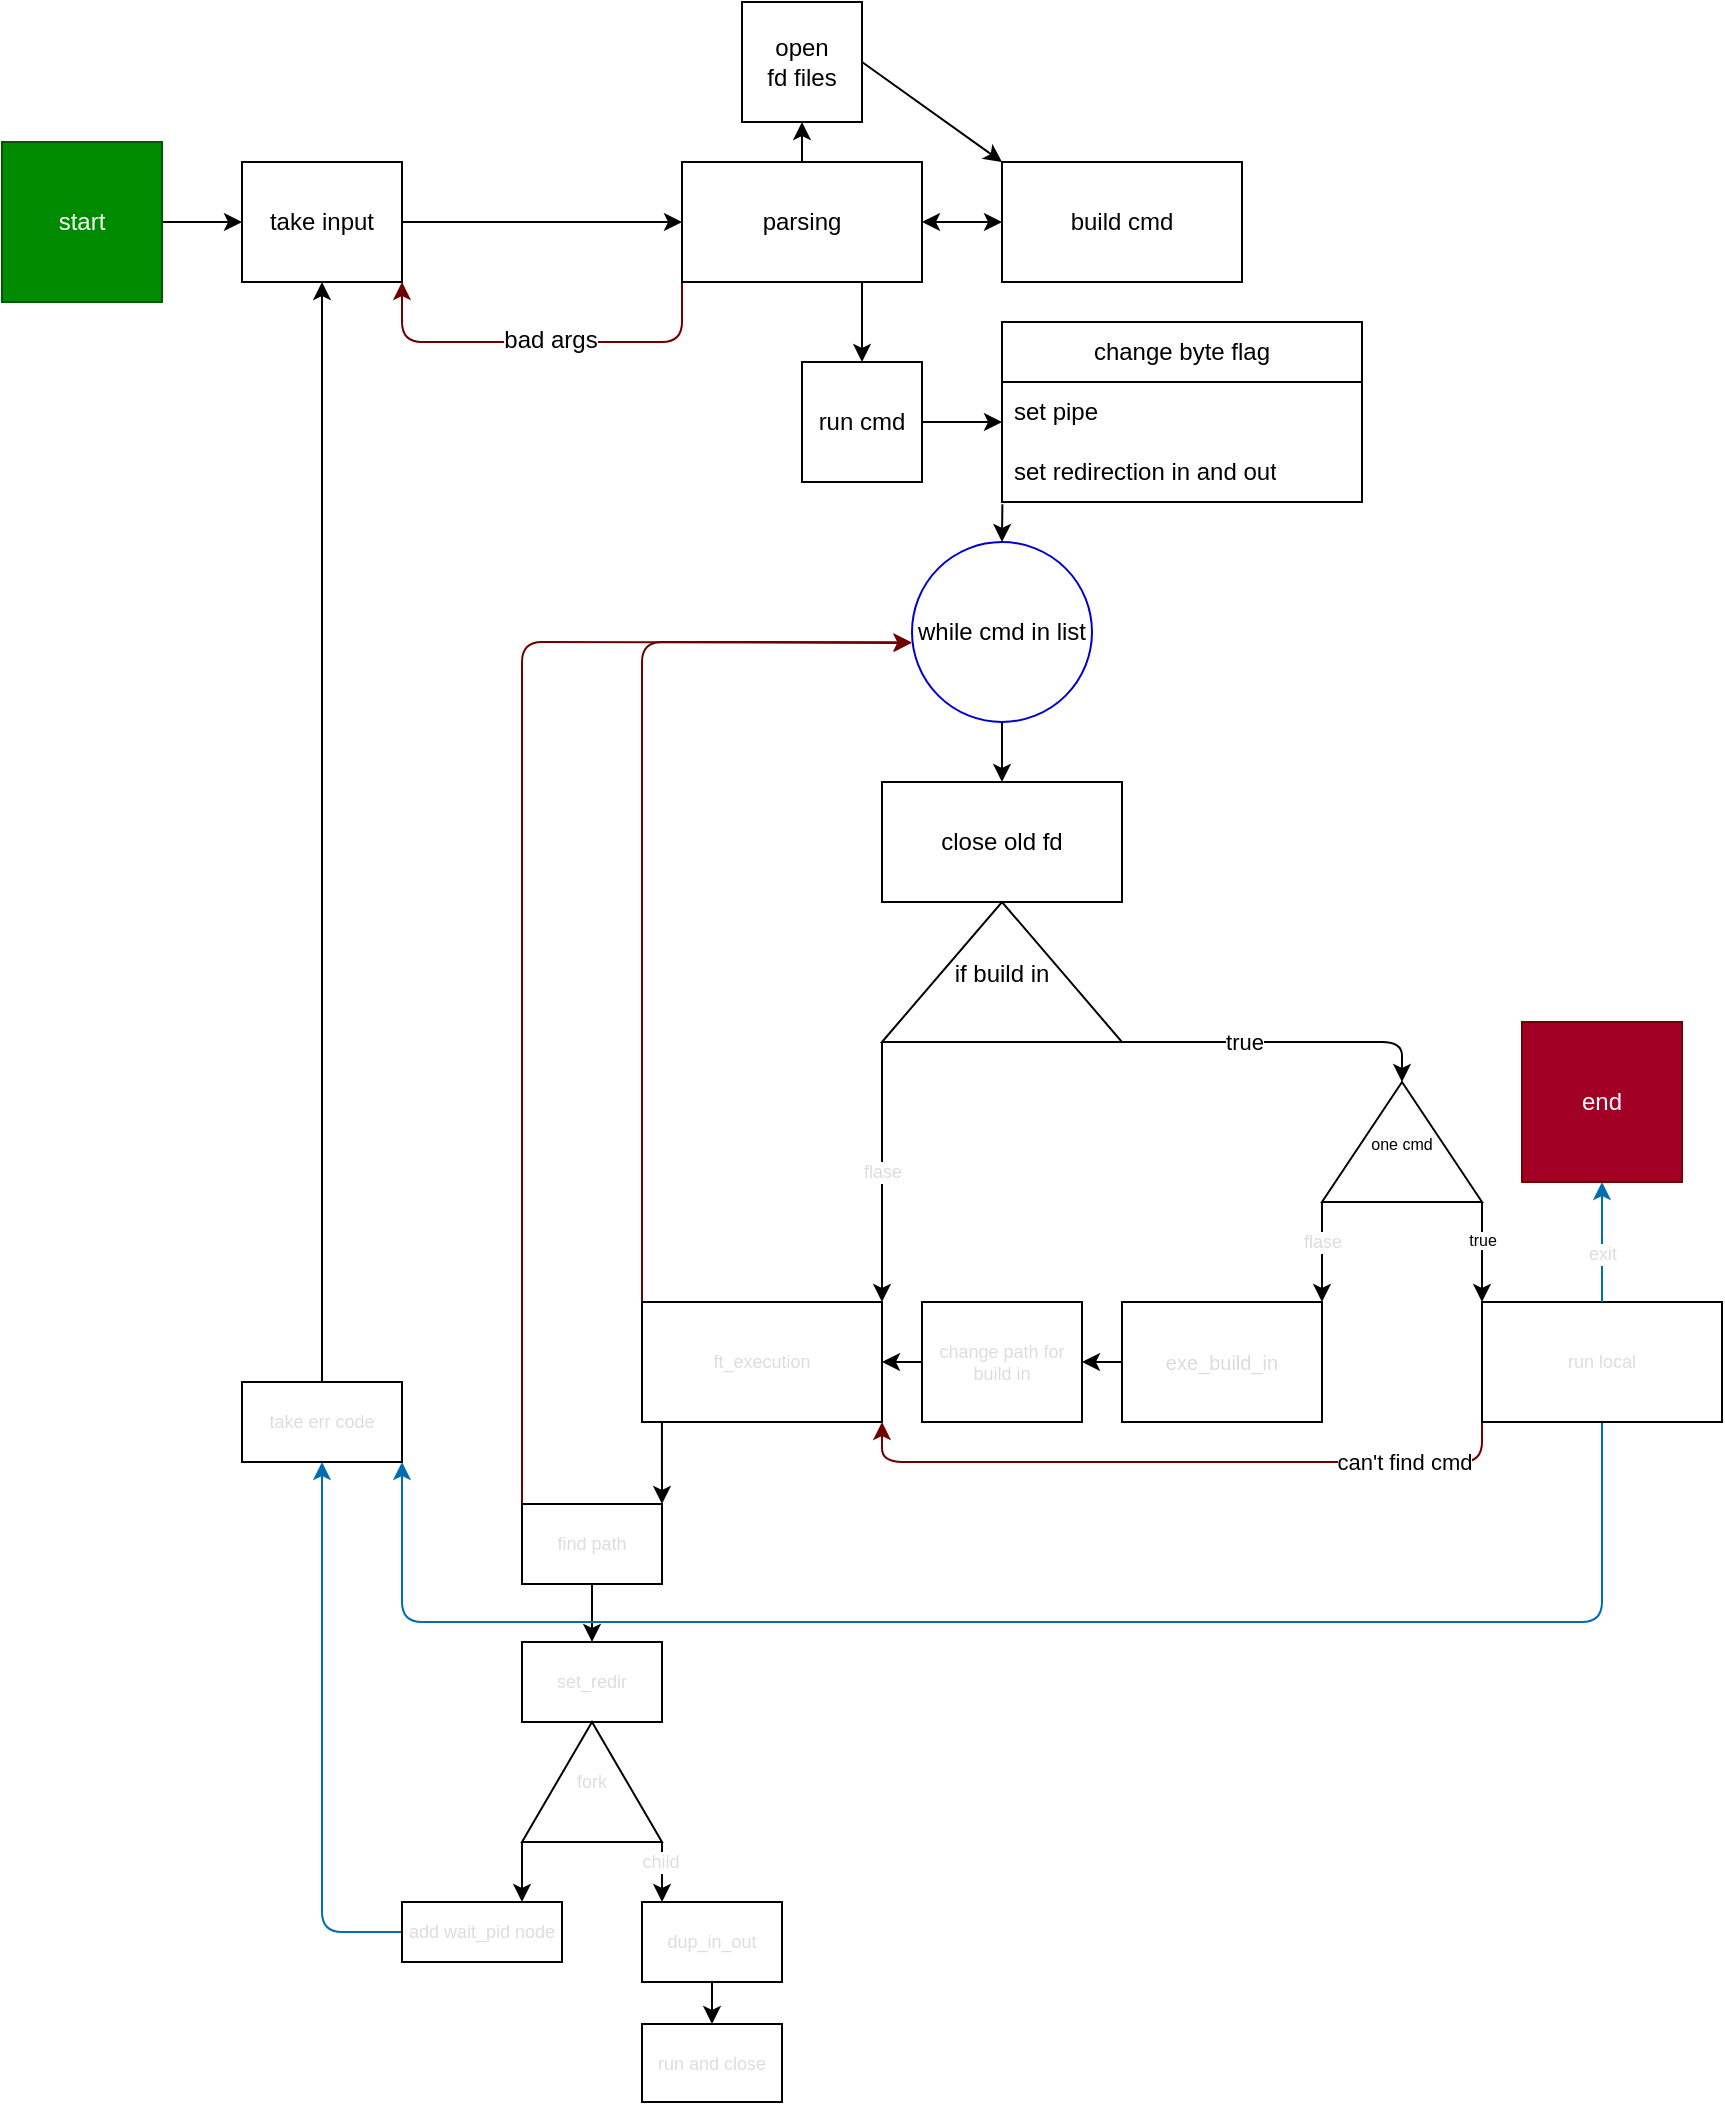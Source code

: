 <mxfile>
    <diagram id="g02yZPYnZc3DpvQOZKdE" name="code">
        <mxGraphModel dx="1401" dy="425" grid="1" gridSize="10" guides="1" tooltips="1" connect="1" arrows="1" fold="1" page="1" pageScale="1" pageWidth="3000" pageHeight="3000" background="none" math="0" shadow="0">
            <root>
                <mxCell id="0"/>
                <mxCell id="1" parent="0"/>
                <mxCell id="10" style="edgeStyle=none;html=1;entryX=0.5;entryY=1;entryDx=0;entryDy=0;exitX=0.5;exitY=0;exitDx=0;exitDy=0;" parent="1" source="2" target="6" edge="1">
                    <mxGeometry relative="1" as="geometry">
                        <mxPoint x="830" y="270" as="sourcePoint"/>
                    </mxGeometry>
                </mxCell>
                <mxCell id="84" style="edgeStyle=none;html=1;exitX=0;exitY=1;exitDx=0;exitDy=0;entryX=1;entryY=1;entryDx=0;entryDy=0;fillColor=#a20025;strokeColor=#6F0000;" parent="1" source="2" target="83" edge="1">
                    <mxGeometry relative="1" as="geometry">
                        <mxPoint x="680" y="400" as="targetPoint"/>
                        <Array as="points">
                            <mxPoint x="740" y="380"/>
                            <mxPoint x="600" y="380"/>
                        </Array>
                    </mxGeometry>
                </mxCell>
                <mxCell id="85" value="bad args" style="edgeLabel;html=1;align=center;verticalAlign=middle;resizable=0;points=[];fontSize=12;fontFamily=Helvetica;fontColor=default;" parent="84" vertex="1" connectable="0">
                    <mxGeometry x="-0.036" y="-1" relative="1" as="geometry">
                        <mxPoint as="offset"/>
                    </mxGeometry>
                </mxCell>
                <mxCell id="2" value="parsing" style="rounded=0;whiteSpace=wrap;html=1;fontStyle=0;" parent="1" vertex="1">
                    <mxGeometry x="740" y="290" width="120" height="60" as="geometry"/>
                </mxCell>
                <mxCell id="4" value="build cmd" style="rounded=0;whiteSpace=wrap;html=1;" parent="1" vertex="1">
                    <mxGeometry x="900" y="290" width="120" height="60" as="geometry"/>
                </mxCell>
                <mxCell id="6" value="open&lt;br&gt;fd files" style="whiteSpace=wrap;html=1;aspect=fixed;" parent="1" vertex="1">
                    <mxGeometry x="770" y="210" width="60" height="60" as="geometry"/>
                </mxCell>
                <mxCell id="8" value="" style="endArrow=classic;html=1;exitX=1;exitY=0.5;exitDx=0;exitDy=0;entryX=0;entryY=0;entryDx=0;entryDy=0;" parent="1" source="6" target="4" edge="1">
                    <mxGeometry width="50" height="50" relative="1" as="geometry">
                        <mxPoint x="892" y="301" as="sourcePoint"/>
                        <mxPoint x="942" y="251" as="targetPoint"/>
                    </mxGeometry>
                </mxCell>
                <mxCell id="13" value="run cmd" style="whiteSpace=wrap;html=1;aspect=fixed;" parent="1" vertex="1">
                    <mxGeometry x="800" y="390" width="60" height="60" as="geometry"/>
                </mxCell>
                <mxCell id="16" value="change byte flag" style="swimlane;fontStyle=0;childLayout=stackLayout;horizontal=1;startSize=30;horizontalStack=0;resizeParent=1;resizeParentMax=0;resizeLast=0;collapsible=1;marginBottom=0;whiteSpace=wrap;html=1;" parent="1" vertex="1">
                    <mxGeometry x="900" y="370" width="180" height="90" as="geometry"/>
                </mxCell>
                <mxCell id="17" value="set pipe" style="text;strokeColor=none;fillColor=none;align=left;verticalAlign=middle;spacingLeft=4;spacingRight=4;overflow=hidden;points=[[0,0.5],[1,0.5]];portConstraint=eastwest;rotatable=0;whiteSpace=wrap;html=1;" parent="16" vertex="1">
                    <mxGeometry y="30" width="180" height="30" as="geometry"/>
                </mxCell>
                <mxCell id="19" value="set redirection in and out" style="text;strokeColor=none;fillColor=none;align=left;verticalAlign=middle;spacingLeft=4;spacingRight=4;overflow=hidden;points=[[0,0.5],[1,0.5]];portConstraint=eastwest;rotatable=0;whiteSpace=wrap;html=1;" parent="16" vertex="1">
                    <mxGeometry y="60" width="180" height="30" as="geometry"/>
                </mxCell>
                <mxCell id="60" style="edgeStyle=none;html=1;exitX=0.5;exitY=1;exitDx=0;exitDy=0;entryX=0.5;entryY=0;entryDx=0;entryDy=0;fontSize=9;fontColor=#DDDDDD;" parent="1" source="20" target="22" edge="1">
                    <mxGeometry relative="1" as="geometry"/>
                </mxCell>
                <mxCell id="20" value="while cmd in list" style="ellipse;whiteSpace=wrap;html=1;aspect=fixed;labelBorderColor=none;shadow=0;strokeColor=#0000CC;" parent="1" vertex="1">
                    <mxGeometry x="855" y="480" width="90" height="90" as="geometry"/>
                </mxCell>
                <mxCell id="22" value="close old fd" style="rounded=0;whiteSpace=wrap;html=1;" parent="1" vertex="1">
                    <mxGeometry x="840" y="600" width="120" height="60" as="geometry"/>
                </mxCell>
                <mxCell id="24" value="" style="endArrow=classic;html=1;exitX=0.001;exitY=1.038;exitDx=0;exitDy=0;exitPerimeter=0;entryX=0.5;entryY=0;entryDx=0;entryDy=0;" parent="1" source="19" target="20" edge="1">
                    <mxGeometry width="50" height="50" relative="1" as="geometry">
                        <mxPoint x="1072" y="531" as="sourcePoint"/>
                        <mxPoint x="1014" y="531" as="targetPoint"/>
                    </mxGeometry>
                </mxCell>
                <mxCell id="25" value="&lt;p style=&quot;line-height: 0%;&quot;&gt;if build in&lt;/p&gt;" style="triangle;whiteSpace=wrap;html=1;rotation=0;direction=north;" parent="1" vertex="1">
                    <mxGeometry x="840" y="660" width="120" height="70" as="geometry"/>
                </mxCell>
                <mxCell id="27" value="&lt;font size=&quot;1&quot; color=&quot;#dcdcdc&quot;&gt;exe_build_in&lt;/font&gt;" style="rounded=0;whiteSpace=wrap;html=1;" parent="1" vertex="1">
                    <mxGeometry x="960" y="860" width="100" height="60" as="geometry"/>
                </mxCell>
                <mxCell id="31" value="" style="endArrow=classic;html=1;exitX=0;exitY=1.003;exitDx=0;exitDy=0;exitPerimeter=0;entryX=0;entryY=0.5;entryDx=0;entryDy=0;" parent="1" source="25" target="108" edge="1">
                    <mxGeometry relative="1" as="geometry">
                        <mxPoint x="952" y="741" as="sourcePoint"/>
                        <mxPoint x="1080" y="730" as="targetPoint"/>
                        <Array as="points">
                            <mxPoint x="1100" y="730"/>
                        </Array>
                    </mxGeometry>
                </mxCell>
                <mxCell id="32" value="true" style="edgeLabel;resizable=0;html=1;align=center;verticalAlign=middle;" parent="31" connectable="0" vertex="1">
                    <mxGeometry relative="1" as="geometry">
                        <mxPoint x="-20" as="offset"/>
                    </mxGeometry>
                </mxCell>
                <mxCell id="33" value="" style="endArrow=classic;html=1;fontSize=9;fontColor=#DCDCDC;entryX=1;entryY=0;entryDx=0;entryDy=0;exitX=0;exitY=0;exitDx=0;exitDy=0;exitPerimeter=0;" parent="1" source="25" target="39" edge="1">
                    <mxGeometry relative="1" as="geometry">
                        <mxPoint x="840" y="840" as="sourcePoint"/>
                        <mxPoint x="800" y="790" as="targetPoint"/>
                    </mxGeometry>
                </mxCell>
                <mxCell id="34" value="flase" style="edgeLabel;resizable=0;html=1;align=center;verticalAlign=middle;fontSize=9;fontColor=#DCDCDC;" parent="33" connectable="0" vertex="1">
                    <mxGeometry relative="1" as="geometry"/>
                </mxCell>
                <mxCell id="36" value="" style="endArrow=classic;html=1;fontSize=9;fontColor=#DCDCDC;exitX=1;exitY=0.5;exitDx=0;exitDy=0;entryX=0;entryY=0.667;entryDx=0;entryDy=0;entryPerimeter=0;" parent="1" source="13" target="17" edge="1">
                    <mxGeometry width="50" height="50" relative="1" as="geometry">
                        <mxPoint x="882" y="471" as="sourcePoint"/>
                        <mxPoint x="890" y="420" as="targetPoint"/>
                    </mxGeometry>
                </mxCell>
                <mxCell id="37" value="" style="endArrow=classic;html=1;fontSize=9;fontColor=#DCDCDC;entryX=0.5;entryY=0;entryDx=0;entryDy=0;exitX=0.75;exitY=1;exitDx=0;exitDy=0;" parent="1" source="2" target="13" edge="1">
                    <mxGeometry width="50" height="50" relative="1" as="geometry">
                        <mxPoint x="830" y="350" as="sourcePoint"/>
                        <mxPoint x="842" y="351" as="targetPoint"/>
                    </mxGeometry>
                </mxCell>
                <mxCell id="38" value="" style="endArrow=classic;startArrow=classic;html=1;fontSize=9;fontColor=#DCDCDC;exitX=1;exitY=0.5;exitDx=0;exitDy=0;entryX=0;entryY=0.5;entryDx=0;entryDy=0;" parent="1" source="2" target="4" edge="1">
                    <mxGeometry width="50" height="50" relative="1" as="geometry">
                        <mxPoint x="882" y="371" as="sourcePoint"/>
                        <mxPoint x="932" y="321" as="targetPoint"/>
                    </mxGeometry>
                </mxCell>
                <mxCell id="39" value="&lt;font color=&quot;#dddddd&quot;&gt;ft_execution&lt;/font&gt;" style="rounded=0;whiteSpace=wrap;html=1;fontSize=9;fontColor=#DCDCDC;" parent="1" vertex="1">
                    <mxGeometry x="720" y="860" width="120" height="60" as="geometry"/>
                </mxCell>
                <mxCell id="71" style="edgeStyle=none;html=1;exitX=0;exitY=0;exitDx=0;exitDy=0;fillColor=#a20025;strokeColor=#6F0000;entryX=-0.001;entryY=0.561;entryDx=0;entryDy=0;entryPerimeter=0;" parent="1" source="40" target="20" edge="1">
                    <mxGeometry relative="1" as="geometry">
                        <mxPoint x="840" y="530" as="targetPoint"/>
                        <Array as="points">
                            <mxPoint x="660" y="530"/>
                        </Array>
                    </mxGeometry>
                </mxCell>
                <mxCell id="40" value="find path" style="rounded=0;whiteSpace=wrap;html=1;fontSize=9;fontColor=#DDDDDD;" parent="1" vertex="1">
                    <mxGeometry x="660" y="961" width="70" height="40" as="geometry"/>
                </mxCell>
                <mxCell id="41" value="" style="endArrow=classic;html=1;fontSize=9;fontColor=#DDDDDD;entryX=1;entryY=0;entryDx=0;entryDy=0;exitX=0.083;exitY=1;exitDx=0;exitDy=0;exitPerimeter=0;" parent="1" source="39" target="40" edge="1">
                    <mxGeometry width="50" height="50" relative="1" as="geometry">
                        <mxPoint x="740" y="930" as="sourcePoint"/>
                        <mxPoint x="712" y="941" as="targetPoint"/>
                    </mxGeometry>
                </mxCell>
                <mxCell id="45" value="set_redir" style="rounded=0;whiteSpace=wrap;html=1;fontSize=9;fontColor=#DDDDDD;" parent="1" vertex="1">
                    <mxGeometry x="660" y="1030" width="70" height="40" as="geometry"/>
                </mxCell>
                <mxCell id="46" value="" style="endArrow=classic;html=1;fontSize=9;fontColor=#DDDDDD;exitX=0.5;exitY=1;exitDx=0;exitDy=0;entryX=0.5;entryY=0;entryDx=0;entryDy=0;" parent="1" source="40" target="45" edge="1">
                    <mxGeometry width="50" height="50" relative="1" as="geometry">
                        <mxPoint x="772" y="1041" as="sourcePoint"/>
                        <mxPoint x="752" y="1021" as="targetPoint"/>
                    </mxGeometry>
                </mxCell>
                <mxCell id="48" value="fork" style="triangle;whiteSpace=wrap;html=1;fontSize=9;fontColor=#DDDDDD;rotation=0;flipH=1;flipV=1;direction=south;" parent="1" vertex="1">
                    <mxGeometry x="660" y="1070" width="70" height="60" as="geometry"/>
                </mxCell>
                <mxCell id="58" style="edgeStyle=none;html=1;exitX=0.5;exitY=1;exitDx=0;exitDy=0;entryX=0.5;entryY=0;entryDx=0;entryDy=0;fontSize=9;fontColor=#DDDDDD;" parent="1" source="50" target="57" edge="1">
                    <mxGeometry relative="1" as="geometry">
                        <mxPoint x="755" y="1221" as="targetPoint"/>
                    </mxGeometry>
                </mxCell>
                <mxCell id="50" value="dup_in_out" style="rounded=0;whiteSpace=wrap;html=1;fontSize=9;fontColor=#DDDDDD;" parent="1" vertex="1">
                    <mxGeometry x="720" y="1160" width="70" height="40" as="geometry"/>
                </mxCell>
                <mxCell id="91" style="edgeStyle=none;html=1;exitX=0;exitY=0.5;exitDx=0;exitDy=0;fontFamily=Helvetica;fontSize=9;fontColor=#DDDDDD;entryX=0.5;entryY=1;entryDx=0;entryDy=0;fillColor=#1ba1e2;strokeColor=#006EAF;" parent="1" source="54" target="89" edge="1">
                    <mxGeometry relative="1" as="geometry">
                        <mxPoint x="600" y="1070" as="targetPoint"/>
                        <Array as="points">
                            <mxPoint x="560" y="1175"/>
                        </Array>
                    </mxGeometry>
                </mxCell>
                <mxCell id="54" value="add wait_pid node" style="rounded=0;whiteSpace=wrap;html=1;fontSize=9;fontColor=#DDDDDD;" parent="1" vertex="1">
                    <mxGeometry x="600" y="1160" width="80" height="30" as="geometry"/>
                </mxCell>
                <mxCell id="56" value="" style="endArrow=classic;html=1;fontSize=9;fontColor=#DDDDDD;entryX=0.75;entryY=0;entryDx=0;entryDy=0;" parent="1" target="54" edge="1">
                    <mxGeometry width="50" height="50" relative="1" as="geometry">
                        <mxPoint x="660" y="1130" as="sourcePoint"/>
                        <mxPoint x="822" y="1121" as="targetPoint"/>
                    </mxGeometry>
                </mxCell>
                <mxCell id="57" value="run and close" style="rounded=0;whiteSpace=wrap;html=1;fontSize=9;fontColor=#DDDDDD;" parent="1" vertex="1">
                    <mxGeometry x="720" y="1221" width="70" height="39" as="geometry"/>
                </mxCell>
                <mxCell id="90" style="edgeStyle=none;html=1;exitX=0.5;exitY=1;exitDx=0;exitDy=0;fontFamily=Helvetica;fontSize=9;fontColor=#DDDDDD;entryX=1;entryY=1;entryDx=0;entryDy=0;fillColor=#1ba1e2;strokeColor=#006EAF;" parent="1" source="63" target="89" edge="1">
                    <mxGeometry relative="1" as="geometry">
                        <mxPoint x="720" y="950" as="targetPoint"/>
                        <Array as="points">
                            <mxPoint x="1200" y="1020"/>
                            <mxPoint x="600" y="1020"/>
                        </Array>
                    </mxGeometry>
                </mxCell>
                <mxCell id="106" style="edgeStyle=none;html=1;exitX=0;exitY=1;exitDx=0;exitDy=0;fillColor=#a20025;strokeColor=#6F0000;entryX=1;entryY=1;entryDx=0;entryDy=0;" parent="1" source="63" target="39" edge="1">
                    <mxGeometry relative="1" as="geometry">
                        <mxPoint x="840" y="980" as="targetPoint"/>
                        <Array as="points">
                            <mxPoint x="1140" y="940"/>
                            <mxPoint x="840" y="940"/>
                        </Array>
                    </mxGeometry>
                </mxCell>
                <mxCell id="107" value="can't find cmd" style="edgeLabel;html=1;align=center;verticalAlign=middle;resizable=0;points=[];" parent="106" vertex="1" connectable="0">
                    <mxGeometry x="0.739" relative="1" as="geometry">
                        <mxPoint x="236" as="offset"/>
                    </mxGeometry>
                </mxCell>
                <mxCell id="63" value="run local" style="rounded=0;whiteSpace=wrap;html=1;fontSize=9;fontColor=#DDDDDD;" parent="1" vertex="1">
                    <mxGeometry x="1140" y="860" width="120" height="60" as="geometry"/>
                </mxCell>
                <mxCell id="70" style="edgeStyle=none;html=1;entryX=1;entryY=0.5;entryDx=0;entryDy=0;fontSize=9;fontColor=#DDDDDD;" parent="1" source="66" target="39" edge="1">
                    <mxGeometry relative="1" as="geometry"/>
                </mxCell>
                <mxCell id="66" value="change path for build in" style="whiteSpace=wrap;html=1;fontSize=9;fontColor=#DDDDDD;" parent="1" vertex="1">
                    <mxGeometry x="860" y="860" width="80" height="60" as="geometry"/>
                </mxCell>
                <mxCell id="67" value="" style="endArrow=classic;html=1;fontSize=9;fontColor=#DDDDDD;exitX=0;exitY=0.5;exitDx=0;exitDy=0;entryX=1;entryY=0.5;entryDx=0;entryDy=0;" parent="1" source="27" target="66" edge="1">
                    <mxGeometry width="50" height="50" relative="1" as="geometry">
                        <mxPoint x="930" y="890" as="sourcePoint"/>
                        <mxPoint x="980" y="840" as="targetPoint"/>
                    </mxGeometry>
                </mxCell>
                <mxCell id="73" value="" style="endArrow=classic;html=1;exitX=0;exitY=0;exitDx=0;exitDy=0;fillColor=#a20025;strokeColor=#6F0000;entryX=-0.003;entryY=0.557;entryDx=0;entryDy=0;entryPerimeter=0;" parent="1" source="39" target="20" edge="1">
                    <mxGeometry width="50" height="50" relative="1" as="geometry">
                        <mxPoint x="722" y="861" as="sourcePoint"/>
                        <mxPoint x="840" y="530" as="targetPoint"/>
                        <Array as="points">
                            <mxPoint x="720" y="530"/>
                        </Array>
                    </mxGeometry>
                </mxCell>
                <mxCell id="75" style="edgeStyle=none;html=1;exitX=0;exitY=1;exitDx=0;exitDy=0;entryX=0.143;entryY=0;entryDx=0;entryDy=0;fontSize=9;fontColor=#DDDDDD;exitPerimeter=0;entryPerimeter=0;" parent="1" source="48" target="50" edge="1">
                    <mxGeometry relative="1" as="geometry"/>
                </mxCell>
                <mxCell id="76" value="child" style="edgeLabel;html=1;align=center;verticalAlign=middle;resizable=0;points=[];fontSize=9;fontColor=#DDDDDD;" parent="75" vertex="1" connectable="0">
                    <mxGeometry x="-0.358" y="-1" relative="1" as="geometry">
                        <mxPoint as="offset"/>
                    </mxGeometry>
                </mxCell>
                <mxCell id="82" style="edgeStyle=none;html=1;exitX=1;exitY=0.5;exitDx=0;exitDy=0;entryX=0;entryY=0.5;entryDx=0;entryDy=0;" parent="1" source="81" target="83" edge="1">
                    <mxGeometry relative="1" as="geometry">
                        <mxPoint x="540" y="320" as="targetPoint"/>
                    </mxGeometry>
                </mxCell>
                <mxCell id="81" value="start" style="rounded=0;whiteSpace=wrap;html=1;fillColor=#008a00;fontColor=#ffffff;strokeColor=#005700;" parent="1" vertex="1">
                    <mxGeometry x="400" y="280" width="80" height="80" as="geometry"/>
                </mxCell>
                <mxCell id="86" style="edgeStyle=none;html=1;entryX=0;entryY=0.5;entryDx=0;entryDy=0;fontFamily=Helvetica;fontSize=12;fontColor=default;" parent="1" source="83" target="2" edge="1">
                    <mxGeometry relative="1" as="geometry"/>
                </mxCell>
                <mxCell id="83" value="take input" style="rounded=0;whiteSpace=wrap;html=1;" parent="1" vertex="1">
                    <mxGeometry x="520" y="290" width="80" height="60" as="geometry"/>
                </mxCell>
                <mxCell id="92" style="edgeStyle=none;html=1;exitX=0.5;exitY=0;exitDx=0;exitDy=0;fontFamily=Helvetica;fontSize=9;fontColor=#DDDDDD;entryX=0.5;entryY=1;entryDx=0;entryDy=0;" parent="1" source="89" target="83" edge="1">
                    <mxGeometry relative="1" as="geometry">
                        <mxPoint x="560" y="670" as="targetPoint"/>
                    </mxGeometry>
                </mxCell>
                <mxCell id="89" value="take err code" style="rounded=0;whiteSpace=wrap;html=1;strokeColor=default;fontFamily=Helvetica;fontSize=9;fontColor=#DDDDDD;fillColor=default;" parent="1" vertex="1">
                    <mxGeometry x="520" y="900" width="80" height="40" as="geometry"/>
                </mxCell>
                <mxCell id="98" style="edgeStyle=none;html=1;exitX=0.5;exitY=0;exitDx=0;exitDy=0;entryX=0.5;entryY=1;entryDx=0;entryDy=0;fontFamily=Helvetica;fontSize=9;fontColor=#DDDDDD;fillColor=#1ba1e2;strokeColor=#006EAF;" parent="1" source="63" target="100" edge="1">
                    <mxGeometry relative="1" as="geometry">
                        <mxPoint x="1200.0" y="830.0" as="sourcePoint"/>
                    </mxGeometry>
                </mxCell>
                <mxCell id="99" value="exit" style="edgeLabel;html=1;align=center;verticalAlign=middle;resizable=0;points=[];fontSize=9;fontFamily=Helvetica;fontColor=#DDDDDD;" parent="98" vertex="1" connectable="0">
                    <mxGeometry x="-0.189" relative="1" as="geometry">
                        <mxPoint as="offset"/>
                    </mxGeometry>
                </mxCell>
                <mxCell id="100" value="end" style="rounded=0;whiteSpace=wrap;html=1;fillColor=#a20025;fontColor=#ffffff;strokeColor=#6F0000;" parent="1" vertex="1">
                    <mxGeometry x="1160" y="720" width="80" height="80" as="geometry"/>
                </mxCell>
                <mxCell id="109" style="edgeStyle=none;html=1;fontSize=8;exitX=0;exitY=0;exitDx=0;exitDy=0;exitPerimeter=0;entryX=0;entryY=0;entryDx=0;entryDy=0;" parent="1" source="108" target="63" edge="1">
                    <mxGeometry relative="1" as="geometry">
                        <mxPoint x="1080" y="850" as="targetPoint"/>
                    </mxGeometry>
                </mxCell>
                <mxCell id="110" value="true" style="edgeLabel;html=1;align=center;verticalAlign=middle;resizable=0;points=[];fontSize=8;" parent="109" vertex="1" connectable="0">
                    <mxGeometry x="-0.251" relative="1" as="geometry">
                        <mxPoint as="offset"/>
                    </mxGeometry>
                </mxCell>
                <mxCell id="108" value="&lt;p style=&quot;line-height: 0%;&quot;&gt;&lt;font style=&quot;font-size: 8px;&quot;&gt;one cmd&lt;/font&gt;&lt;/p&gt;" style="triangle;whiteSpace=wrap;html=1;flipH=0;flipV=1;direction=south;" parent="1" vertex="1">
                    <mxGeometry x="1060" y="750" width="80" height="60" as="geometry"/>
                </mxCell>
                <mxCell id="111" value="" style="endArrow=classic;html=1;fontSize=9;fontColor=#DCDCDC;exitX=0;exitY=1;exitDx=0;exitDy=0;exitPerimeter=0;entryX=1;entryY=0;entryDx=0;entryDy=0;" parent="1" source="108" target="27" edge="1">
                    <mxGeometry relative="1" as="geometry">
                        <mxPoint x="1060" y="820" as="sourcePoint"/>
                        <mxPoint x="1070" y="860" as="targetPoint"/>
                    </mxGeometry>
                </mxCell>
                <mxCell id="112" value="flase" style="edgeLabel;resizable=0;html=1;align=center;verticalAlign=middle;fontSize=9;fontColor=#DCDCDC;" parent="111" connectable="0" vertex="1">
                    <mxGeometry relative="1" as="geometry">
                        <mxPoint y="-5" as="offset"/>
                    </mxGeometry>
                </mxCell>
            </root>
        </mxGraphModel>
    </diagram>
    <diagram id="_YSiOyWCNWmyRxYZUo2J" name="file">
        <mxGraphModel dx="966" dy="430" grid="1" gridSize="10" guides="1" tooltips="1" connect="1" arrows="1" fold="1" page="1" pageScale="1" pageWidth="3000" pageHeight="3000" math="0" shadow="0">
            <root>
                <mxCell id="0"/>
                <mxCell id="1" parent="0"/>
                <mxCell id="li0BUaL0Id_3FACDQi0C-3" value="" style="endArrow=none;html=1;entryX=0.5;entryY=1;entryDx=0;entryDy=0;entryPerimeter=0;exitX=0.667;exitY=0;exitDx=0;exitDy=0;exitPerimeter=0;" parent="1" source="li0BUaL0Id_3FACDQi0C-4" target="li0BUaL0Id_3FACDQi0C-5" edge="1">
                    <mxGeometry width="50" height="50" relative="1" as="geometry">
                        <mxPoint x="200" y="790" as="sourcePoint"/>
                        <mxPoint x="280" y="770" as="targetPoint"/>
                        <Array as="points">
                            <mxPoint x="200" y="780"/>
                        </Array>
                    </mxGeometry>
                </mxCell>
                <mxCell id="li0BUaL0Id_3FACDQi0C-14" style="edgeStyle=none;html=1;entryX=0;entryY=0.5;entryDx=0;entryDy=0;entryPerimeter=0;" parent="1" source="li0BUaL0Id_3FACDQi0C-4" target="li0BUaL0Id_3FACDQi0C-11" edge="1">
                    <mxGeometry relative="1" as="geometry">
                        <mxPoint x="270" y="1080" as="targetPoint"/>
                        <Array as="points">
                            <mxPoint x="180" y="1080"/>
                        </Array>
                    </mxGeometry>
                </mxCell>
                <mxCell id="li0BUaL0Id_3FACDQi0C-15" style="edgeStyle=none;html=1;entryX=0;entryY=0.5;entryDx=0;entryDy=0;entryPerimeter=0;" parent="1" source="li0BUaL0Id_3FACDQi0C-4" target="li0BUaL0Id_3FACDQi0C-10" edge="1">
                    <mxGeometry relative="1" as="geometry">
                        <mxPoint x="240" y="960" as="targetPoint"/>
                        <Array as="points">
                            <mxPoint x="180" y="960"/>
                            <mxPoint x="180" y="1200"/>
                        </Array>
                    </mxGeometry>
                </mxCell>
                <mxCell id="li0BUaL0Id_3FACDQi0C-17" style="edgeStyle=none;html=1;entryX=0;entryY=0.5;entryDx=0;entryDy=0;entryPerimeter=0;" parent="1" source="li0BUaL0Id_3FACDQi0C-4" target="li0BUaL0Id_3FACDQi0C-16" edge="1">
                    <mxGeometry relative="1" as="geometry">
                        <mxPoint x="270" y="840" as="targetPoint"/>
                    </mxGeometry>
                </mxCell>
                <mxCell id="li0BUaL0Id_3FACDQi0C-19" style="edgeStyle=none;html=1;entryX=0;entryY=0.5;entryDx=0;entryDy=0;entryPerimeter=0;" parent="1" source="li0BUaL0Id_3FACDQi0C-4" target="li0BUaL0Id_3FACDQi0C-18" edge="1">
                    <mxGeometry relative="1" as="geometry">
                        <mxPoint x="270" y="960" as="targetPoint"/>
                        <Array as="points">
                            <mxPoint x="180" y="960"/>
                        </Array>
                    </mxGeometry>
                </mxCell>
                <mxCell id="li0BUaL0Id_3FACDQi0C-4" value="minishell" style="shape=cube;whiteSpace=wrap;html=1;boundedLbl=1;backgroundOutline=1;darkOpacity=0.05;darkOpacity2=0.1;" parent="1" vertex="1">
                    <mxGeometry x="120" y="800" width="120" height="80" as="geometry"/>
                </mxCell>
                <mxCell id="li0BUaL0Id_3FACDQi0C-5" value="include" style="shape=cube;whiteSpace=wrap;html=1;boundedLbl=1;backgroundOutline=1;darkOpacity=0.05;darkOpacity2=0.1;" parent="1" vertex="1">
                    <mxGeometry x="160" y="680" width="80" height="80" as="geometry"/>
                </mxCell>
                <mxCell id="li0BUaL0Id_3FACDQi0C-74" style="edgeStyle=none;html=1;fontColor=#00CC00;entryX=0.5;entryY=0;entryDx=0;entryDy=0;fillColor=#0050ef;strokeColor=#001DBC;exitX=0.625;exitY=1;exitDx=0;exitDy=0;exitPerimeter=0;" parent="1" target="li0BUaL0Id_3FACDQi0C-70" edge="1" source="li0BUaL0Id_3FACDQi0C-6">
                    <mxGeometry relative="1" as="geometry">
                        <mxPoint x="530" y="1070" as="targetPoint"/>
                        <mxPoint x="340" y="770" as="sourcePoint"/>
                        <Array as="points">
                            <mxPoint x="340" y="790"/>
                            <mxPoint x="560" y="790"/>
                        </Array>
                    </mxGeometry>
                </mxCell>
                <mxCell id="li0BUaL0Id_3FACDQi0C-6" value="minishell.h" style="rounded=1;whiteSpace=wrap;html=1;fillColor=#0050ef;fontColor=#ffffff;strokeColor=#001DBC;" parent="1" vertex="1">
                    <mxGeometry x="290" y="720" width="80" height="40" as="geometry"/>
                </mxCell>
                <mxCell id="li0BUaL0Id_3FACDQi0C-7" value="err.h" style="rounded=1;whiteSpace=wrap;html=1;fillColor=#008a00;fontColor=#ffffff;strokeColor=#005700;" parent="1" vertex="1">
                    <mxGeometry x="290" y="680" width="80" height="20" as="geometry"/>
                </mxCell>
                <mxCell id="li0BUaL0Id_3FACDQi0C-8" value="err.c" style="rounded=1;whiteSpace=wrap;html=1;" parent="1" vertex="1">
                    <mxGeometry x="290" y="700" width="80" height="20" as="geometry"/>
                </mxCell>
                <mxCell id="li0BUaL0Id_3FACDQi0C-9" value="" style="endArrow=classic;html=1;entryX=0;entryY=0.5;entryDx=0;entryDy=0;exitX=1;exitY=0.375;exitDx=0;exitDy=0;exitPerimeter=0;" parent="1" source="li0BUaL0Id_3FACDQi0C-5" target="li0BUaL0Id_3FACDQi0C-8" edge="1">
                    <mxGeometry width="50" height="50" relative="1" as="geometry">
                        <mxPoint x="250" y="710" as="sourcePoint"/>
                        <mxPoint x="420" y="770" as="targetPoint"/>
                        <Array as="points"/>
                    </mxGeometry>
                </mxCell>
                <mxCell id="li0BUaL0Id_3FACDQi0C-10" value="C_tools" style="shape=cube;whiteSpace=wrap;html=1;boundedLbl=1;backgroundOutline=1;darkOpacity=0.05;darkOpacity2=0.1;" parent="1" vertex="1">
                    <mxGeometry x="40" y="1160" width="80" height="80" as="geometry"/>
                </mxCell>
                <mxCell id="li0BUaL0Id_3FACDQi0C-13" style="edgeStyle=none;html=1;entryX=0;entryY=0.5;entryDx=0;entryDy=0;entryPerimeter=0;" parent="1" source="li0BUaL0Id_3FACDQi0C-11" target="li0BUaL0Id_3FACDQi0C-12" edge="1">
                    <mxGeometry relative="1" as="geometry"/>
                </mxCell>
                <mxCell id="li0BUaL0Id_3FACDQi0C-11" value="lib" style="shape=cube;whiteSpace=wrap;html=1;boundedLbl=1;backgroundOutline=1;darkOpacity=0.05;darkOpacity2=0.1;" parent="1" vertex="1">
                    <mxGeometry x="200" y="1040" width="80" height="80" as="geometry"/>
                </mxCell>
                <mxCell id="li0BUaL0Id_3FACDQi0C-12" value="libft" style="shape=cube;whiteSpace=wrap;html=1;boundedLbl=1;backgroundOutline=1;darkOpacity=0.05;darkOpacity2=0.1;" parent="1" vertex="1">
                    <mxGeometry x="320" y="1040" width="80" height="80" as="geometry"/>
                </mxCell>
                <mxCell id="li0BUaL0Id_3FACDQi0C-20" style="edgeStyle=none;html=1;entryX=0.51;entryY=1.03;entryDx=0;entryDy=0;entryPerimeter=0;" parent="1" source="li0BUaL0Id_3FACDQi0C-16" target="li0BUaL0Id_3FACDQi0C-27" edge="1">
                    <mxGeometry relative="1" as="geometry">
                        <mxPoint x="400" y="720" as="targetPoint"/>
                        <Array as="points">
                            <mxPoint x="520" y="840"/>
                        </Array>
                    </mxGeometry>
                </mxCell>
                <mxCell id="li0BUaL0Id_3FACDQi0C-16" value="built_in" style="shape=cube;whiteSpace=wrap;html=1;boundedLbl=1;backgroundOutline=1;darkOpacity=0.05;darkOpacity2=0.1;" parent="1" vertex="1">
                    <mxGeometry x="260" y="800" width="80" height="80" as="geometry"/>
                </mxCell>
                <mxCell id="li0BUaL0Id_3FACDQi0C-56" style="edgeStyle=none;html=1;entryX=0;entryY=1;entryDx=0;entryDy=0;fontColor=#00CC00;" parent="1" source="li0BUaL0Id_3FACDQi0C-18" target="li0BUaL0Id_3FACDQi0C-47" edge="1">
                    <mxGeometry relative="1" as="geometry"/>
                </mxCell>
                <mxCell id="li0BUaL0Id_3FACDQi0C-18" value="executable" style="shape=cube;whiteSpace=wrap;html=1;boundedLbl=1;backgroundOutline=1;darkOpacity=0.05;darkOpacity2=0.1;" parent="1" vertex="1">
                    <mxGeometry x="400" y="920" width="80" height="80" as="geometry"/>
                </mxCell>
                <mxCell id="li0BUaL0Id_3FACDQi0C-23" value="Makefile" style="rounded=1;whiteSpace=wrap;html=1;" parent="1" vertex="1">
                    <mxGeometry x="480" y="400" width="80" height="20" as="geometry"/>
                </mxCell>
                <mxCell id="li0BUaL0Id_3FACDQi0C-75" style="edgeStyle=none;html=1;fontColor=#00CC00;entryX=1;entryY=0.25;entryDx=0;entryDy=0;fillColor=#d80073;strokeColor=#A50040;" parent="1" source="li0BUaL0Id_3FACDQi0C-24" target="li0BUaL0Id_3FACDQi0C-6" edge="1">
                    <mxGeometry relative="1" as="geometry">
                        <mxPoint x="730" y="910" as="targetPoint"/>
                        <Array as="points">
                            <mxPoint x="600" y="390"/>
                            <mxPoint x="600" y="730"/>
                        </Array>
                    </mxGeometry>
                </mxCell>
                <mxCell id="li0BUaL0Id_3FACDQi0C-24" value="built_in.h" style="rounded=1;whiteSpace=wrap;html=1;fillColor=#d80073;fontColor=#ffffff;strokeColor=#A50040;" parent="1" vertex="1">
                    <mxGeometry x="480" y="380" width="80" height="20" as="geometry"/>
                </mxCell>
                <mxCell id="li0BUaL0Id_3FACDQi0C-27" value="cd" style="shape=cube;whiteSpace=wrap;html=1;boundedLbl=1;backgroundOutline=1;darkOpacity=0.05;darkOpacity2=0.1;" parent="1" vertex="1">
                    <mxGeometry x="480" y="600" width="80" height="80" as="geometry"/>
                </mxCell>
                <mxCell id="li0BUaL0Id_3FACDQi0C-28" value="echo" style="shape=cube;whiteSpace=wrap;html=1;boundedLbl=1;backgroundOutline=1;darkOpacity=0.05;darkOpacity2=0.1;" parent="1" vertex="1">
                    <mxGeometry x="480" y="540" width="80" height="80" as="geometry"/>
                </mxCell>
                <mxCell id="li0BUaL0Id_3FACDQi0C-29" value="pwd" style="shape=cube;whiteSpace=wrap;html=1;boundedLbl=1;backgroundOutline=1;darkOpacity=0.05;darkOpacity2=0.1;" parent="1" vertex="1">
                    <mxGeometry x="480" y="480" width="80" height="80" as="geometry"/>
                </mxCell>
                <mxCell id="li0BUaL0Id_3FACDQi0C-30" value="exit" style="shape=cube;whiteSpace=wrap;html=1;boundedLbl=1;backgroundOutline=1;darkOpacity=0.05;darkOpacity2=0.1;" parent="1" vertex="1">
                    <mxGeometry x="480" y="420" width="80" height="80" as="geometry"/>
                </mxCell>
                <mxCell id="li0BUaL0Id_3FACDQi0C-37" value="" style="endArrow=classic;html=1;fontColor=#00CC00;fillColor=#60a917;strokeColor=#2D7600;exitX=0.125;exitY=0;exitDx=0;exitDy=0;exitPerimeter=0;entryX=0.875;entryY=1;entryDx=0;entryDy=0;entryPerimeter=0;" parent="1" source="li0BUaL0Id_3FACDQi0C-12" target="li0BUaL0Id_3FACDQi0C-16" edge="1">
                    <mxGeometry width="50" height="50" relative="1" as="geometry">
                        <mxPoint x="330" y="1030" as="sourcePoint"/>
                        <mxPoint x="330" y="890" as="targetPoint"/>
                        <Array as="points">
                            <mxPoint x="330" y="980"/>
                        </Array>
                    </mxGeometry>
                </mxCell>
                <mxCell id="li0BUaL0Id_3FACDQi0C-40" value="" style="endArrow=classic;html=1;fontColor=#00CC00;fillColor=#60a917;strokeColor=#2D7600;entryX=0.875;entryY=1;entryDx=0;entryDy=0;entryPerimeter=0;" parent="1" target="li0BUaL0Id_3FACDQi0C-6" edge="1">
                    <mxGeometry width="50" height="50" relative="1" as="geometry">
                        <mxPoint x="360" y="1040" as="sourcePoint"/>
                        <mxPoint x="360" y="770" as="targetPoint"/>
                        <Array as="points">
                            <mxPoint x="360" y="1010"/>
                            <mxPoint x="360" y="800"/>
                            <mxPoint x="360" y="770"/>
                        </Array>
                    </mxGeometry>
                </mxCell>
                <mxCell id="li0BUaL0Id_3FACDQi0C-41" value="libft" style="edgeLabel;html=1;align=center;verticalAlign=middle;resizable=0;points=[];fontColor=#00CC00;" parent="li0BUaL0Id_3FACDQi0C-40" vertex="1" connectable="0">
                    <mxGeometry x="0.307" relative="1" as="geometry">
                        <mxPoint y="163" as="offset"/>
                    </mxGeometry>
                </mxCell>
                <mxCell id="li0BUaL0Id_3FACDQi0C-43" value="" style="endArrow=classic;html=1;fontColor=#00CC00;exitX=0;exitY=0.25;exitDx=0;exitDy=0;entryX=-0.009;entryY=0.176;entryDx=0;entryDy=0;fillColor=#008a00;strokeColor=#005700;entryPerimeter=0;" parent="1" source="li0BUaL0Id_3FACDQi0C-7" target="li0BUaL0Id_3FACDQi0C-6" edge="1">
                    <mxGeometry width="50" height="50" relative="1" as="geometry">
                        <mxPoint x="280" y="730" as="sourcePoint"/>
                        <mxPoint x="280" y="750" as="targetPoint"/>
                        <Array as="points">
                            <mxPoint x="270" y="685"/>
                            <mxPoint x="270" y="727"/>
                        </Array>
                    </mxGeometry>
                </mxCell>
                <mxCell id="li0BUaL0Id_3FACDQi0C-45" value="Makefile" style="rounded=1;whiteSpace=wrap;html=1;" parent="1" vertex="1">
                    <mxGeometry x="600" y="880" width="80" height="20" as="geometry"/>
                </mxCell>
                <mxCell id="li0BUaL0Id_3FACDQi0C-46" value="build_cmd.c" style="rounded=1;whiteSpace=wrap;html=1;" parent="1" vertex="1">
                    <mxGeometry x="600" y="960" width="80" height="20" as="geometry"/>
                </mxCell>
                <mxCell id="li0BUaL0Id_3FACDQi0C-47" value="exe_built_in.c" style="rounded=1;whiteSpace=wrap;html=1;" parent="1" vertex="1">
                    <mxGeometry x="600" y="940" width="80" height="20" as="geometry"/>
                </mxCell>
                <mxCell id="mcOHOHouUPyFacTK8mtT-2" style="edgeStyle=none;html=1;exitX=0;exitY=0.5;exitDx=0;exitDy=0;entryX=1;entryY=0.75;entryDx=0;entryDy=0;fillColor=#a0522d;strokeColor=#6D1F00;" edge="1" parent="1" source="li0BUaL0Id_3FACDQi0C-48" target="li0BUaL0Id_3FACDQi0C-6">
                    <mxGeometry relative="1" as="geometry">
                        <mxPoint x="580" y="750" as="targetPoint"/>
                        <Array as="points">
                            <mxPoint x="580" y="910"/>
                            <mxPoint x="580" y="750"/>
                        </Array>
                    </mxGeometry>
                </mxCell>
                <mxCell id="li0BUaL0Id_3FACDQi0C-48" value="execution.h" style="rounded=1;whiteSpace=wrap;html=1;fillColor=#a0522d;fontColor=#ffffff;strokeColor=#6D1F00;" parent="1" vertex="1">
                    <mxGeometry x="600" y="900" width="80" height="20" as="geometry"/>
                </mxCell>
                <mxCell id="li0BUaL0Id_3FACDQi0C-49" value="find_cmd.c" style="rounded=1;whiteSpace=wrap;html=1;" parent="1" vertex="1">
                    <mxGeometry x="600" y="980" width="80" height="20" as="geometry"/>
                </mxCell>
                <mxCell id="li0BUaL0Id_3FACDQi0C-50" value="pipe.c" style="rounded=1;whiteSpace=wrap;html=1;" parent="1" vertex="1">
                    <mxGeometry x="600" y="1000" width="80" height="20" as="geometry"/>
                </mxCell>
                <mxCell id="li0BUaL0Id_3FACDQi0C-51" value="run.c" style="rounded=1;whiteSpace=wrap;html=1;" parent="1" vertex="1">
                    <mxGeometry x="600" y="1020" width="80" height="20" as="geometry"/>
                </mxCell>
                <mxCell id="li0BUaL0Id_3FACDQi0C-52" value="run_util.c" style="rounded=1;whiteSpace=wrap;html=1;" parent="1" vertex="1">
                    <mxGeometry x="600" y="1040" width="80" height="20" as="geometry"/>
                </mxCell>
                <mxCell id="li0BUaL0Id_3FACDQi0C-53" value="token.c" style="rounded=1;whiteSpace=wrap;html=1;" parent="1" vertex="1">
                    <mxGeometry x="600" y="920" width="80" height="20" as="geometry"/>
                </mxCell>
                <mxCell id="li0BUaL0Id_3FACDQi0C-61" style="edgeStyle=none;html=1;fontColor=#00CC00;fillColor=#e3c800;strokeColor=#B09500;exitX=0.75;exitY=0;exitDx=0;exitDy=0;entryX=1;entryY=0.5;entryDx=0;entryDy=0;" parent="1" source="li0BUaL0Id_3FACDQi0C-54" target="li0BUaL0Id_3FACDQi0C-6" edge="1">
                    <mxGeometry relative="1" as="geometry">
                        <mxPoint x="380" y="740" as="targetPoint"/>
                        <Array as="points">
                            <mxPoint x="710" y="860"/>
                            <mxPoint x="710" y="740"/>
                        </Array>
                        <mxPoint x="690" y="860" as="sourcePoint"/>
                    </mxGeometry>
                </mxCell>
                <mxCell id="li0BUaL0Id_3FACDQi0C-54" value="token.h" style="rounded=1;whiteSpace=wrap;html=1;fillColor=#e3c800;fontColor=#000000;strokeColor=#B09500;" parent="1" vertex="1">
                    <mxGeometry x="600" y="860" width="80" height="20" as="geometry"/>
                </mxCell>
                <mxCell id="li0BUaL0Id_3FACDQi0C-55" value="wait_pid.c" style="rounded=1;whiteSpace=wrap;html=1;" parent="1" vertex="1">
                    <mxGeometry x="600" y="1060" width="80" height="20" as="geometry"/>
                </mxCell>
                <mxCell id="li0BUaL0Id_3FACDQi0C-65" value="readline" style="shape=cube;whiteSpace=wrap;html=1;boundedLbl=1;backgroundOutline=1;darkOpacity=0.05;darkOpacity2=0.1;" parent="1" vertex="1">
                    <mxGeometry x="120" y="560" width="80" height="80" as="geometry"/>
                </mxCell>
                <mxCell id="li0BUaL0Id_3FACDQi0C-68" value="" style="endArrow=none;html=1;fontColor=#00CC00;entryX=0;entryY=0;entryDx=20;entryDy=80;entryPerimeter=0;exitX=0.167;exitY=0;exitDx=0;exitDy=0;exitPerimeter=0;" parent="1" source="li0BUaL0Id_3FACDQi0C-4" target="li0BUaL0Id_3FACDQi0C-65" edge="1">
                    <mxGeometry width="50" height="50" relative="1" as="geometry">
                        <mxPoint x="140" y="790" as="sourcePoint"/>
                        <mxPoint x="140" y="720" as="targetPoint"/>
                    </mxGeometry>
                </mxCell>
                <mxCell id="li0BUaL0Id_3FACDQi0C-69" value="" style="endArrow=classic;html=1;fontColor=#00CC00;exitX=0;exitY=0;exitDx=80;exitDy=50;exitPerimeter=0;entryX=0;entryY=0.5;entryDx=0;entryDy=0;fillColor=#a20025;strokeColor=#6F0000;" parent="1" source="li0BUaL0Id_3FACDQi0C-65" target="li0BUaL0Id_3FACDQi0C-6" edge="1">
                    <mxGeometry width="50" height="50" relative="1" as="geometry">
                        <mxPoint x="250" y="650" as="sourcePoint"/>
                        <mxPoint x="250" y="750" as="targetPoint"/>
                        <Array as="points">
                            <mxPoint x="260" y="610"/>
                            <mxPoint x="260" y="740"/>
                        </Array>
                    </mxGeometry>
                </mxCell>
                <mxCell id="li0BUaL0Id_3FACDQi0C-70" value="Makefile" style="rounded=1;whiteSpace=wrap;html=1;" parent="1" vertex="1">
                    <mxGeometry x="520" y="1120" width="80" height="20" as="geometry"/>
                </mxCell>
                <mxCell id="li0BUaL0Id_3FACDQi0C-72" value="env.c" style="rounded=1;whiteSpace=wrap;html=1;" parent="1" vertex="1">
                    <mxGeometry x="520" y="1140" width="80" height="20" as="geometry"/>
                </mxCell>
                <mxCell id="li0BUaL0Id_3FACDQi0C-73" value="main.c" style="rounded=1;whiteSpace=wrap;html=1;" parent="1" vertex="1">
                    <mxGeometry x="520" y="1160" width="80" height="20" as="geometry"/>
                </mxCell>
                <mxCell id="mcOHOHouUPyFacTK8mtT-1" value="" style="endArrow=classic;html=1;fontColor=#00CC00;fillColor=#008a00;strokeColor=#005700;entryX=0;entryY=0.5;entryDx=0;entryDy=0;exitX=1;exitY=0.5;exitDx=0;exitDy=0;" edge="1" parent="1" source="li0BUaL0Id_3FACDQi0C-7" target="li0BUaL0Id_3FACDQi0C-24">
                    <mxGeometry width="50" height="50" relative="1" as="geometry">
                        <mxPoint x="380" y="690" as="sourcePoint"/>
                        <mxPoint x="440" y="380" as="targetPoint"/>
                        <Array as="points">
                            <mxPoint x="420" y="690"/>
                            <mxPoint x="420" y="390"/>
                        </Array>
                    </mxGeometry>
                </mxCell>
                <mxCell id="mcOHOHouUPyFacTK8mtT-3" value="" style="endArrow=classic;html=1;fontColor=#00CC00;fillColor=#60a917;strokeColor=#2D7600;exitX=0;exitY=0;exitDx=80;exitDy=20;exitPerimeter=0;entryX=1;entryY=0.5;entryDx=0;entryDy=0;" edge="1" parent="1" source="li0BUaL0Id_3FACDQi0C-12" target="li0BUaL0Id_3FACDQi0C-48">
                    <mxGeometry width="50" height="50" relative="1" as="geometry">
                        <mxPoint x="490" y="1120" as="sourcePoint"/>
                        <mxPoint x="800" y="1020" as="targetPoint"/>
                        <Array as="points">
                            <mxPoint x="490" y="1060"/>
                            <mxPoint x="490" y="1100"/>
                            <mxPoint x="720" y="1100"/>
                            <mxPoint x="720" y="910"/>
                        </Array>
                    </mxGeometry>
                </mxCell>
                <mxCell id="mcOHOHouUPyFacTK8mtT-5" value="" style="endArrow=classic;html=1;entryX=1;entryY=0.5;entryDx=0;entryDy=0;fillColor=#60a917;strokeColor=#2D7600;" edge="1" parent="1" target="li0BUaL0Id_3FACDQi0C-54">
                    <mxGeometry width="50" height="50" relative="1" as="geometry">
                        <mxPoint x="720" y="920" as="sourcePoint"/>
                        <mxPoint x="720" y="870" as="targetPoint"/>
                        <Array as="points">
                            <mxPoint x="720" y="870"/>
                        </Array>
                    </mxGeometry>
                </mxCell>
            </root>
        </mxGraphModel>
    </diagram>
</mxfile>